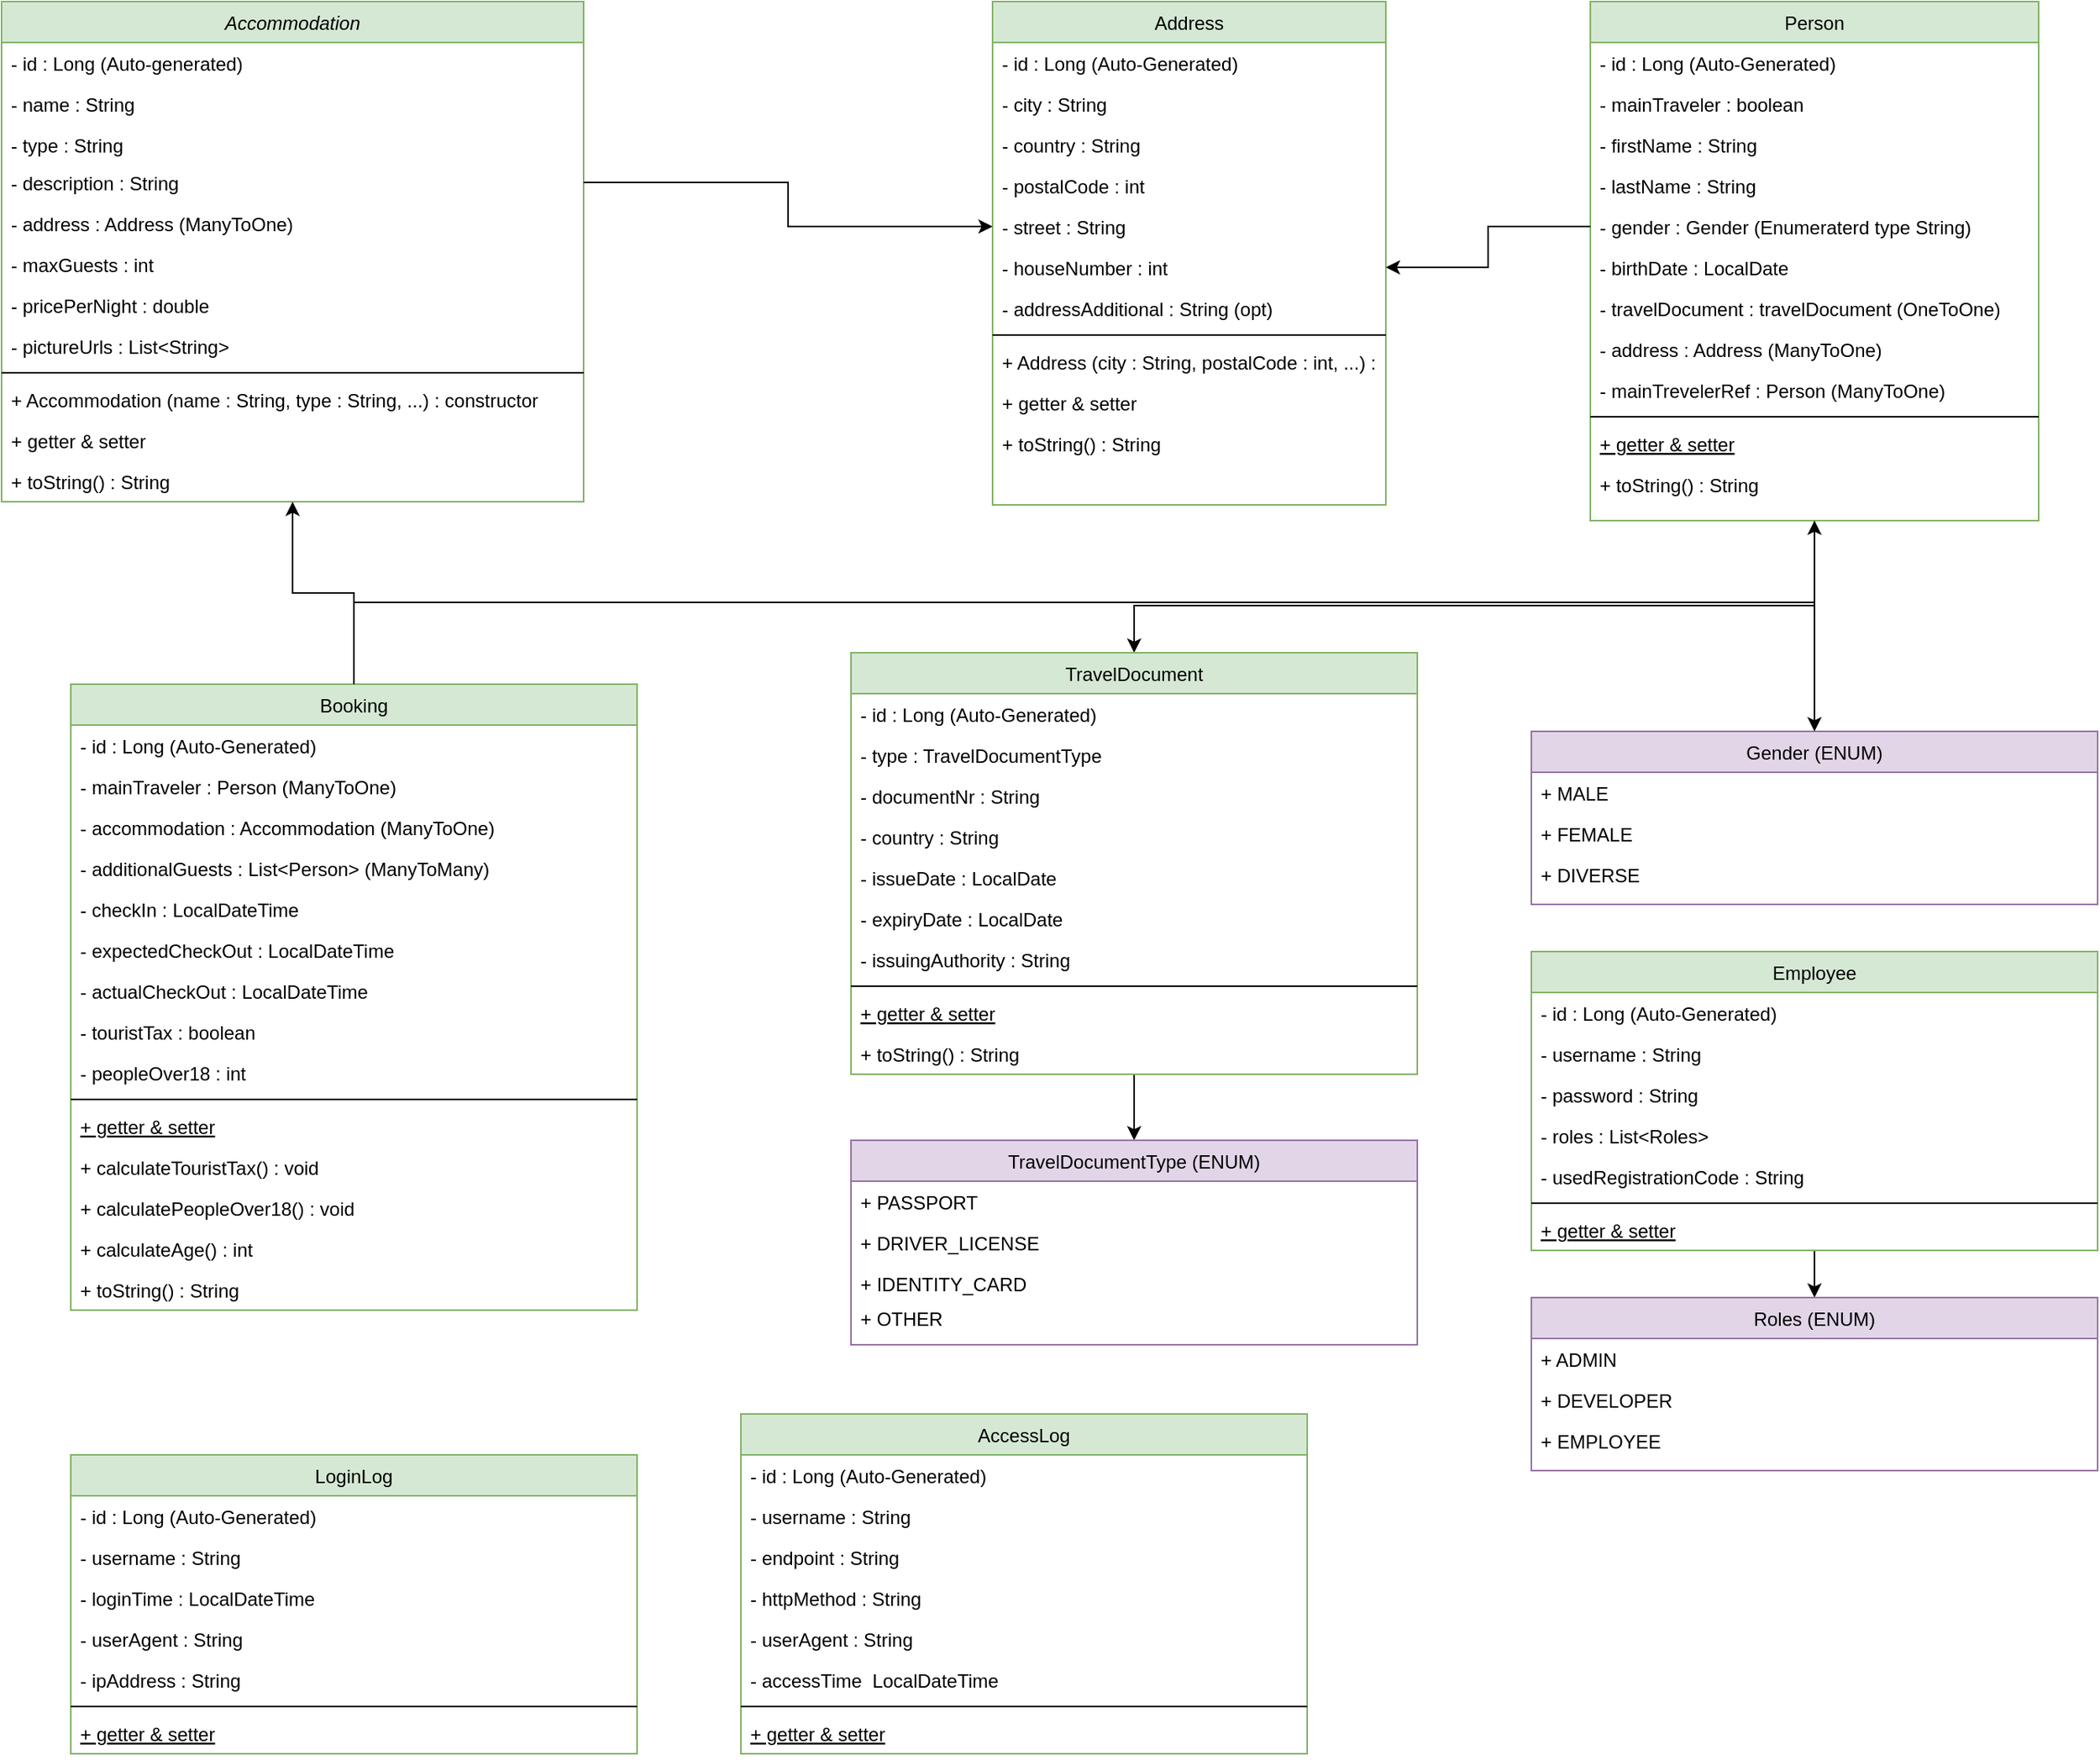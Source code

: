 <mxfile scale="1" border="0" version="24.7.5">
  <diagram id="C5RBs43oDa-KdzZeNtuy" name="Page-1">
    <mxGraphModel dx="2074" dy="1149" grid="1" gridSize="10" guides="1" tooltips="1" connect="1" arrows="1" fold="1" page="1" pageScale="1" pageWidth="827" pageHeight="1169" math="0" shadow="0">
      <root>
        <mxCell id="WIyWlLk6GJQsqaUBKTNV-0" />
        <mxCell id="WIyWlLk6GJQsqaUBKTNV-1" parent="WIyWlLk6GJQsqaUBKTNV-0" />
        <mxCell id="zkfFHV4jXpPFQw0GAbJ--0" value="Accommodation" style="swimlane;fontStyle=2;align=center;verticalAlign=top;childLayout=stackLayout;horizontal=1;startSize=26;horizontalStack=0;resizeParent=1;resizeLast=0;collapsible=1;marginBottom=0;rounded=0;shadow=0;strokeWidth=1;fillColor=#d5e8d4;strokeColor=#82b366;" parent="WIyWlLk6GJQsqaUBKTNV-1" vertex="1">
          <mxGeometry x="10" y="26" width="370" height="318" as="geometry">
            <mxRectangle x="230" y="140" width="160" height="26" as="alternateBounds" />
          </mxGeometry>
        </mxCell>
        <mxCell id="zkfFHV4jXpPFQw0GAbJ--1" value="- id : Long (Auto-generated)&#xa;&#xa;" style="text;align=left;verticalAlign=top;spacingLeft=4;spacingRight=4;overflow=hidden;rotatable=0;points=[[0,0.5],[1,0.5]];portConstraint=eastwest;" parent="zkfFHV4jXpPFQw0GAbJ--0" vertex="1">
          <mxGeometry y="26" width="370" height="26" as="geometry" />
        </mxCell>
        <mxCell id="zkfFHV4jXpPFQw0GAbJ--2" value="- name : String" style="text;align=left;verticalAlign=top;spacingLeft=4;spacingRight=4;overflow=hidden;rotatable=0;points=[[0,0.5],[1,0.5]];portConstraint=eastwest;rounded=0;shadow=0;html=0;" parent="zkfFHV4jXpPFQw0GAbJ--0" vertex="1">
          <mxGeometry y="52" width="370" height="26" as="geometry" />
        </mxCell>
        <mxCell id="zkfFHV4jXpPFQw0GAbJ--3" value="- type : String" style="text;align=left;verticalAlign=top;spacingLeft=4;spacingRight=4;overflow=hidden;rotatable=0;points=[[0,0.5],[1,0.5]];portConstraint=eastwest;rounded=0;shadow=0;html=0;" parent="zkfFHV4jXpPFQw0GAbJ--0" vertex="1">
          <mxGeometry y="78" width="370" height="24" as="geometry" />
        </mxCell>
        <mxCell id="lRpwmT4PMg6yvVuO-Ubb-0" value="- description : String" style="text;align=left;verticalAlign=top;spacingLeft=4;spacingRight=4;overflow=hidden;rotatable=0;points=[[0,0.5],[1,0.5]];portConstraint=eastwest;rounded=0;shadow=0;html=0;" parent="zkfFHV4jXpPFQw0GAbJ--0" vertex="1">
          <mxGeometry y="102" width="370" height="26" as="geometry" />
        </mxCell>
        <mxCell id="lRpwmT4PMg6yvVuO-Ubb-1" value="- address : Address (ManyToOne)" style="text;align=left;verticalAlign=top;spacingLeft=4;spacingRight=4;overflow=hidden;rotatable=0;points=[[0,0.5],[1,0.5]];portConstraint=eastwest;rounded=0;shadow=0;html=0;" parent="zkfFHV4jXpPFQw0GAbJ--0" vertex="1">
          <mxGeometry y="128" width="370" height="26" as="geometry" />
        </mxCell>
        <mxCell id="lRpwmT4PMg6yvVuO-Ubb-2" value="- maxGuests : int" style="text;align=left;verticalAlign=top;spacingLeft=4;spacingRight=4;overflow=hidden;rotatable=0;points=[[0,0.5],[1,0.5]];portConstraint=eastwest;rounded=0;shadow=0;html=0;" parent="zkfFHV4jXpPFQw0GAbJ--0" vertex="1">
          <mxGeometry y="154" width="370" height="26" as="geometry" />
        </mxCell>
        <mxCell id="lRpwmT4PMg6yvVuO-Ubb-3" value="- pricePerNight : double" style="text;align=left;verticalAlign=top;spacingLeft=4;spacingRight=4;overflow=hidden;rotatable=0;points=[[0,0.5],[1,0.5]];portConstraint=eastwest;rounded=0;shadow=0;html=0;" parent="zkfFHV4jXpPFQw0GAbJ--0" vertex="1">
          <mxGeometry y="180" width="370" height="26" as="geometry" />
        </mxCell>
        <mxCell id="xk-Z1SLpyaMdvxcxme8J-0" value="- pictureUrls : List&lt;String&gt;" style="text;align=left;verticalAlign=top;spacingLeft=4;spacingRight=4;overflow=hidden;rotatable=0;points=[[0,0.5],[1,0.5]];portConstraint=eastwest;rounded=0;shadow=0;html=0;" parent="zkfFHV4jXpPFQw0GAbJ--0" vertex="1">
          <mxGeometry y="206" width="370" height="26" as="geometry" />
        </mxCell>
        <mxCell id="zkfFHV4jXpPFQw0GAbJ--4" value="" style="line;html=1;strokeWidth=1;align=left;verticalAlign=middle;spacingTop=-1;spacingLeft=3;spacingRight=3;rotatable=0;labelPosition=right;points=[];portConstraint=eastwest;" parent="zkfFHV4jXpPFQw0GAbJ--0" vertex="1">
          <mxGeometry y="232" width="370" height="8" as="geometry" />
        </mxCell>
        <mxCell id="zkfFHV4jXpPFQw0GAbJ--5" value="+ Accommodation (name : String, type : String, ...) : constructor" style="text;align=left;verticalAlign=top;spacingLeft=4;spacingRight=4;overflow=hidden;rotatable=0;points=[[0,0.5],[1,0.5]];portConstraint=eastwest;" parent="zkfFHV4jXpPFQw0GAbJ--0" vertex="1">
          <mxGeometry y="240" width="370" height="26" as="geometry" />
        </mxCell>
        <mxCell id="lRpwmT4PMg6yvVuO-Ubb-4" value="+ getter &amp; setter" style="text;align=left;verticalAlign=top;spacingLeft=4;spacingRight=4;overflow=hidden;rotatable=0;points=[[0,0.5],[1,0.5]];portConstraint=eastwest;" parent="zkfFHV4jXpPFQw0GAbJ--0" vertex="1">
          <mxGeometry y="266" width="370" height="26" as="geometry" />
        </mxCell>
        <mxCell id="lRpwmT4PMg6yvVuO-Ubb-79" value="+ toString() : String" style="text;align=left;verticalAlign=top;spacingLeft=4;spacingRight=4;overflow=hidden;rotatable=0;points=[[0,0.5],[1,0.5]];portConstraint=eastwest;" parent="zkfFHV4jXpPFQw0GAbJ--0" vertex="1">
          <mxGeometry y="292" width="370" height="26" as="geometry" />
        </mxCell>
        <mxCell id="lRpwmT4PMg6yvVuO-Ubb-92" style="edgeStyle=orthogonalEdgeStyle;rounded=0;orthogonalLoop=1;jettySize=auto;html=1;exitX=0.5;exitY=0;exitDx=0;exitDy=0;entryX=0.5;entryY=1;entryDx=0;entryDy=0;" parent="WIyWlLk6GJQsqaUBKTNV-1" source="zkfFHV4jXpPFQw0GAbJ--6" target="zkfFHV4jXpPFQw0GAbJ--0" edge="1">
          <mxGeometry relative="1" as="geometry" />
        </mxCell>
        <mxCell id="zkfFHV4jXpPFQw0GAbJ--6" value="Booking" style="swimlane;fontStyle=0;align=center;verticalAlign=top;childLayout=stackLayout;horizontal=1;startSize=26;horizontalStack=0;resizeParent=1;resizeLast=0;collapsible=1;marginBottom=0;rounded=0;shadow=0;strokeWidth=1;fillColor=#d5e8d4;strokeColor=#82b366;" parent="WIyWlLk6GJQsqaUBKTNV-1" vertex="1">
          <mxGeometry x="54" y="460" width="360" height="398" as="geometry">
            <mxRectangle x="130" y="380" width="160" height="26" as="alternateBounds" />
          </mxGeometry>
        </mxCell>
        <mxCell id="zkfFHV4jXpPFQw0GAbJ--7" value="- id : Long (Auto-Generated)" style="text;align=left;verticalAlign=top;spacingLeft=4;spacingRight=4;overflow=hidden;rotatable=0;points=[[0,0.5],[1,0.5]];portConstraint=eastwest;" parent="zkfFHV4jXpPFQw0GAbJ--6" vertex="1">
          <mxGeometry y="26" width="360" height="26" as="geometry" />
        </mxCell>
        <mxCell id="lRpwmT4PMg6yvVuO-Ubb-8" value="- mainTraveler : Person (ManyToOne)" style="text;align=left;verticalAlign=top;spacingLeft=4;spacingRight=4;overflow=hidden;rotatable=0;points=[[0,0.5],[1,0.5]];portConstraint=eastwest;rounded=0;shadow=0;html=0;" parent="zkfFHV4jXpPFQw0GAbJ--6" vertex="1">
          <mxGeometry y="52" width="360" height="26" as="geometry" />
        </mxCell>
        <mxCell id="zkfFHV4jXpPFQw0GAbJ--8" value="- accommodation : Accommodation (ManyToOne)" style="text;align=left;verticalAlign=top;spacingLeft=4;spacingRight=4;overflow=hidden;rotatable=0;points=[[0,0.5],[1,0.5]];portConstraint=eastwest;rounded=0;shadow=0;html=0;" parent="zkfFHV4jXpPFQw0GAbJ--6" vertex="1">
          <mxGeometry y="78" width="360" height="26" as="geometry" />
        </mxCell>
        <mxCell id="lRpwmT4PMg6yvVuO-Ubb-16" value="- additionalGuests : List&lt;Person&gt; (ManyToMany)" style="text;align=left;verticalAlign=top;spacingLeft=4;spacingRight=4;overflow=hidden;rotatable=0;points=[[0,0.5],[1,0.5]];portConstraint=eastwest;rounded=0;shadow=0;html=0;" parent="zkfFHV4jXpPFQw0GAbJ--6" vertex="1">
          <mxGeometry y="104" width="360" height="26" as="geometry" />
        </mxCell>
        <mxCell id="lRpwmT4PMg6yvVuO-Ubb-26" value="- checkIn : LocalDateTime" style="text;align=left;verticalAlign=top;spacingLeft=4;spacingRight=4;overflow=hidden;rotatable=0;points=[[0,0.5],[1,0.5]];portConstraint=eastwest;rounded=0;shadow=0;html=0;" parent="zkfFHV4jXpPFQw0GAbJ--6" vertex="1">
          <mxGeometry y="130" width="360" height="26" as="geometry" />
        </mxCell>
        <mxCell id="lRpwmT4PMg6yvVuO-Ubb-27" value="- expectedCheckOut : LocalDateTime" style="text;align=left;verticalAlign=top;spacingLeft=4;spacingRight=4;overflow=hidden;rotatable=0;points=[[0,0.5],[1,0.5]];portConstraint=eastwest;rounded=0;shadow=0;html=0;" parent="zkfFHV4jXpPFQw0GAbJ--6" vertex="1">
          <mxGeometry y="156" width="360" height="26" as="geometry" />
        </mxCell>
        <mxCell id="lRpwmT4PMg6yvVuO-Ubb-28" value="- actualCheckOut : LocalDateTime" style="text;align=left;verticalAlign=top;spacingLeft=4;spacingRight=4;overflow=hidden;rotatable=0;points=[[0,0.5],[1,0.5]];portConstraint=eastwest;rounded=0;shadow=0;html=0;" parent="zkfFHV4jXpPFQw0GAbJ--6" vertex="1">
          <mxGeometry y="182" width="360" height="26" as="geometry" />
        </mxCell>
        <mxCell id="lRpwmT4PMg6yvVuO-Ubb-25" value="- touristTax : boolean" style="text;align=left;verticalAlign=top;spacingLeft=4;spacingRight=4;overflow=hidden;rotatable=0;points=[[0,0.5],[1,0.5]];portConstraint=eastwest;rounded=0;shadow=0;html=0;" parent="zkfFHV4jXpPFQw0GAbJ--6" vertex="1">
          <mxGeometry y="208" width="360" height="26" as="geometry" />
        </mxCell>
        <mxCell id="lRpwmT4PMg6yvVuO-Ubb-29" value="- peopleOver18 : int" style="text;align=left;verticalAlign=top;spacingLeft=4;spacingRight=4;overflow=hidden;rotatable=0;points=[[0,0.5],[1,0.5]];portConstraint=eastwest;rounded=0;shadow=0;html=0;" parent="zkfFHV4jXpPFQw0GAbJ--6" vertex="1">
          <mxGeometry y="234" width="360" height="26" as="geometry" />
        </mxCell>
        <mxCell id="zkfFHV4jXpPFQw0GAbJ--9" value="" style="line;html=1;strokeWidth=1;align=left;verticalAlign=middle;spacingTop=-1;spacingLeft=3;spacingRight=3;rotatable=0;labelPosition=right;points=[];portConstraint=eastwest;" parent="zkfFHV4jXpPFQw0GAbJ--6" vertex="1">
          <mxGeometry y="260" width="360" height="8" as="geometry" />
        </mxCell>
        <mxCell id="zkfFHV4jXpPFQw0GAbJ--10" value="+ getter &amp; setter" style="text;align=left;verticalAlign=top;spacingLeft=4;spacingRight=4;overflow=hidden;rotatable=0;points=[[0,0.5],[1,0.5]];portConstraint=eastwest;fontStyle=4" parent="zkfFHV4jXpPFQw0GAbJ--6" vertex="1">
          <mxGeometry y="268" width="360" height="26" as="geometry" />
        </mxCell>
        <mxCell id="zkfFHV4jXpPFQw0GAbJ--11" value="+ calculateTouristTax() : void" style="text;align=left;verticalAlign=top;spacingLeft=4;spacingRight=4;overflow=hidden;rotatable=0;points=[[0,0.5],[1,0.5]];portConstraint=eastwest;" parent="zkfFHV4jXpPFQw0GAbJ--6" vertex="1">
          <mxGeometry y="294" width="360" height="26" as="geometry" />
        </mxCell>
        <mxCell id="lRpwmT4PMg6yvVuO-Ubb-30" value="+ calculatePeopleOver18() : void" style="text;align=left;verticalAlign=top;spacingLeft=4;spacingRight=4;overflow=hidden;rotatable=0;points=[[0,0.5],[1,0.5]];portConstraint=eastwest;" parent="zkfFHV4jXpPFQw0GAbJ--6" vertex="1">
          <mxGeometry y="320" width="360" height="26" as="geometry" />
        </mxCell>
        <mxCell id="lRpwmT4PMg6yvVuO-Ubb-31" value="+ calculateAge() : int&#xa;" style="text;align=left;verticalAlign=top;spacingLeft=4;spacingRight=4;overflow=hidden;rotatable=0;points=[[0,0.5],[1,0.5]];portConstraint=eastwest;" parent="zkfFHV4jXpPFQw0GAbJ--6" vertex="1">
          <mxGeometry y="346" width="360" height="26" as="geometry" />
        </mxCell>
        <mxCell id="lRpwmT4PMg6yvVuO-Ubb-80" value="+ toString() : String" style="text;align=left;verticalAlign=top;spacingLeft=4;spacingRight=4;overflow=hidden;rotatable=0;points=[[0,0.5],[1,0.5]];portConstraint=eastwest;" parent="zkfFHV4jXpPFQw0GAbJ--6" vertex="1">
          <mxGeometry y="372" width="360" height="26" as="geometry" />
        </mxCell>
        <mxCell id="zkfFHV4jXpPFQw0GAbJ--17" value="Address" style="swimlane;fontStyle=0;align=center;verticalAlign=top;childLayout=stackLayout;horizontal=1;startSize=26;horizontalStack=0;resizeParent=1;resizeLast=0;collapsible=1;marginBottom=0;rounded=0;shadow=0;strokeWidth=1;fillColor=#d5e8d4;strokeColor=#82b366;" parent="WIyWlLk6GJQsqaUBKTNV-1" vertex="1">
          <mxGeometry x="640" y="26" width="250" height="320" as="geometry">
            <mxRectangle x="550" y="140" width="160" height="26" as="alternateBounds" />
          </mxGeometry>
        </mxCell>
        <mxCell id="zkfFHV4jXpPFQw0GAbJ--18" value="- id : Long (Auto-Generated)" style="text;align=left;verticalAlign=top;spacingLeft=4;spacingRight=4;overflow=hidden;rotatable=0;points=[[0,0.5],[1,0.5]];portConstraint=eastwest;" parent="zkfFHV4jXpPFQw0GAbJ--17" vertex="1">
          <mxGeometry y="26" width="250" height="26" as="geometry" />
        </mxCell>
        <mxCell id="zkfFHV4jXpPFQw0GAbJ--19" value="- city : String" style="text;align=left;verticalAlign=top;spacingLeft=4;spacingRight=4;overflow=hidden;rotatable=0;points=[[0,0.5],[1,0.5]];portConstraint=eastwest;rounded=0;shadow=0;html=0;" parent="zkfFHV4jXpPFQw0GAbJ--17" vertex="1">
          <mxGeometry y="52" width="250" height="26" as="geometry" />
        </mxCell>
        <mxCell id="1_Q6b2u7YR4gLn_ns1yN-0" value="- country : String" style="text;align=left;verticalAlign=top;spacingLeft=4;spacingRight=4;overflow=hidden;rotatable=0;points=[[0,0.5],[1,0.5]];portConstraint=eastwest;rounded=0;shadow=0;html=0;" parent="zkfFHV4jXpPFQw0GAbJ--17" vertex="1">
          <mxGeometry y="78" width="250" height="26" as="geometry" />
        </mxCell>
        <mxCell id="zkfFHV4jXpPFQw0GAbJ--20" value="- postalCode : int" style="text;align=left;verticalAlign=top;spacingLeft=4;spacingRight=4;overflow=hidden;rotatable=0;points=[[0,0.5],[1,0.5]];portConstraint=eastwest;rounded=0;shadow=0;html=0;" parent="zkfFHV4jXpPFQw0GAbJ--17" vertex="1">
          <mxGeometry y="104" width="250" height="26" as="geometry" />
        </mxCell>
        <mxCell id="zkfFHV4jXpPFQw0GAbJ--21" value="- street : String" style="text;align=left;verticalAlign=top;spacingLeft=4;spacingRight=4;overflow=hidden;rotatable=0;points=[[0,0.5],[1,0.5]];portConstraint=eastwest;rounded=0;shadow=0;html=0;" parent="zkfFHV4jXpPFQw0GAbJ--17" vertex="1">
          <mxGeometry y="130" width="250" height="26" as="geometry" />
        </mxCell>
        <mxCell id="zkfFHV4jXpPFQw0GAbJ--22" value="- houseNumber : int" style="text;align=left;verticalAlign=top;spacingLeft=4;spacingRight=4;overflow=hidden;rotatable=0;points=[[0,0.5],[1,0.5]];portConstraint=eastwest;rounded=0;shadow=0;html=0;" parent="zkfFHV4jXpPFQw0GAbJ--17" vertex="1">
          <mxGeometry y="156" width="250" height="26" as="geometry" />
        </mxCell>
        <mxCell id="lRpwmT4PMg6yvVuO-Ubb-6" value="- addressAdditional : String (opt)" style="text;align=left;verticalAlign=top;spacingLeft=4;spacingRight=4;overflow=hidden;rotatable=0;points=[[0,0.5],[1,0.5]];portConstraint=eastwest;rounded=0;shadow=0;html=0;" parent="zkfFHV4jXpPFQw0GAbJ--17" vertex="1">
          <mxGeometry y="182" width="250" height="26" as="geometry" />
        </mxCell>
        <mxCell id="zkfFHV4jXpPFQw0GAbJ--23" value="" style="line;html=1;strokeWidth=1;align=left;verticalAlign=middle;spacingTop=-1;spacingLeft=3;spacingRight=3;rotatable=0;labelPosition=right;points=[];portConstraint=eastwest;" parent="zkfFHV4jXpPFQw0GAbJ--17" vertex="1">
          <mxGeometry y="208" width="250" height="8" as="geometry" />
        </mxCell>
        <mxCell id="zkfFHV4jXpPFQw0GAbJ--24" value="+ Address (city : String, postalCode : int, ...) : constructor" style="text;align=left;verticalAlign=top;spacingLeft=4;spacingRight=4;overflow=hidden;rotatable=0;points=[[0,0.5],[1,0.5]];portConstraint=eastwest;" parent="zkfFHV4jXpPFQw0GAbJ--17" vertex="1">
          <mxGeometry y="216" width="250" height="26" as="geometry" />
        </mxCell>
        <mxCell id="zkfFHV4jXpPFQw0GAbJ--25" value="+ getter &amp; setter" style="text;align=left;verticalAlign=top;spacingLeft=4;spacingRight=4;overflow=hidden;rotatable=0;points=[[0,0.5],[1,0.5]];portConstraint=eastwest;" parent="zkfFHV4jXpPFQw0GAbJ--17" vertex="1">
          <mxGeometry y="242" width="250" height="26" as="geometry" />
        </mxCell>
        <mxCell id="lRpwmT4PMg6yvVuO-Ubb-7" value="+ toString() : String" style="text;align=left;verticalAlign=top;spacingLeft=4;spacingRight=4;overflow=hidden;rotatable=0;points=[[0,0.5],[1,0.5]];portConstraint=eastwest;" parent="zkfFHV4jXpPFQw0GAbJ--17" vertex="1">
          <mxGeometry y="268" width="250" height="26" as="geometry" />
        </mxCell>
        <mxCell id="lRpwmT4PMg6yvVuO-Ubb-32" value="Gender (ENUM)" style="swimlane;fontStyle=0;align=center;verticalAlign=top;childLayout=stackLayout;horizontal=1;startSize=26;horizontalStack=0;resizeParent=1;resizeLast=0;collapsible=1;marginBottom=0;rounded=0;shadow=0;strokeWidth=1;fillColor=#e1d5e7;strokeColor=#9673a6;" parent="WIyWlLk6GJQsqaUBKTNV-1" vertex="1">
          <mxGeometry x="982.5" y="490" width="360" height="110" as="geometry">
            <mxRectangle x="130" y="380" width="160" height="26" as="alternateBounds" />
          </mxGeometry>
        </mxCell>
        <mxCell id="lRpwmT4PMg6yvVuO-Ubb-33" value="+ MALE" style="text;align=left;verticalAlign=top;spacingLeft=4;spacingRight=4;overflow=hidden;rotatable=0;points=[[0,0.5],[1,0.5]];portConstraint=eastwest;" parent="lRpwmT4PMg6yvVuO-Ubb-32" vertex="1">
          <mxGeometry y="26" width="360" height="26" as="geometry" />
        </mxCell>
        <mxCell id="lRpwmT4PMg6yvVuO-Ubb-34" value="+ FEMALE" style="text;align=left;verticalAlign=top;spacingLeft=4;spacingRight=4;overflow=hidden;rotatable=0;points=[[0,0.5],[1,0.5]];portConstraint=eastwest;rounded=0;shadow=0;html=0;" parent="lRpwmT4PMg6yvVuO-Ubb-32" vertex="1">
          <mxGeometry y="52" width="360" height="26" as="geometry" />
        </mxCell>
        <mxCell id="lRpwmT4PMg6yvVuO-Ubb-35" value="+ DIVERSE" style="text;align=left;verticalAlign=top;spacingLeft=4;spacingRight=4;overflow=hidden;rotatable=0;points=[[0,0.5],[1,0.5]];portConstraint=eastwest;rounded=0;shadow=0;html=0;" parent="lRpwmT4PMg6yvVuO-Ubb-32" vertex="1">
          <mxGeometry y="78" width="360" height="26" as="geometry" />
        </mxCell>
        <mxCell id="lRpwmT4PMg6yvVuO-Ubb-85" style="edgeStyle=orthogonalEdgeStyle;rounded=0;orthogonalLoop=1;jettySize=auto;html=1;exitX=0.5;exitY=1;exitDx=0;exitDy=0;entryX=0.5;entryY=0;entryDx=0;entryDy=0;" parent="WIyWlLk6GJQsqaUBKTNV-1" source="lRpwmT4PMg6yvVuO-Ubb-47" target="lRpwmT4PMg6yvVuO-Ubb-32" edge="1">
          <mxGeometry relative="1" as="geometry" />
        </mxCell>
        <mxCell id="lRpwmT4PMg6yvVuO-Ubb-86" style="edgeStyle=orthogonalEdgeStyle;rounded=0;orthogonalLoop=1;jettySize=auto;html=1;exitX=0.5;exitY=1;exitDx=0;exitDy=0;entryX=0.5;entryY=0;entryDx=0;entryDy=0;" parent="WIyWlLk6GJQsqaUBKTNV-1" source="lRpwmT4PMg6yvVuO-Ubb-47" target="lRpwmT4PMg6yvVuO-Ubb-64" edge="1">
          <mxGeometry relative="1" as="geometry">
            <Array as="points">
              <mxPoint x="1163" y="410" />
              <mxPoint x="730" y="410" />
            </Array>
          </mxGeometry>
        </mxCell>
        <mxCell id="lRpwmT4PMg6yvVuO-Ubb-47" value="Person" style="swimlane;fontStyle=0;align=center;verticalAlign=top;childLayout=stackLayout;horizontal=1;startSize=26;horizontalStack=0;resizeParent=1;resizeLast=0;collapsible=1;marginBottom=0;rounded=0;shadow=0;strokeWidth=1;fillColor=#d5e8d4;strokeColor=#82b366;" parent="WIyWlLk6GJQsqaUBKTNV-1" vertex="1">
          <mxGeometry x="1020" y="26" width="285" height="330" as="geometry">
            <mxRectangle x="130" y="380" width="160" height="26" as="alternateBounds" />
          </mxGeometry>
        </mxCell>
        <mxCell id="lRpwmT4PMg6yvVuO-Ubb-48" value="- id : Long (Auto-Generated)" style="text;align=left;verticalAlign=top;spacingLeft=4;spacingRight=4;overflow=hidden;rotatable=0;points=[[0,0.5],[1,0.5]];portConstraint=eastwest;" parent="lRpwmT4PMg6yvVuO-Ubb-47" vertex="1">
          <mxGeometry y="26" width="285" height="26" as="geometry" />
        </mxCell>
        <mxCell id="lRpwmT4PMg6yvVuO-Ubb-49" value="- mainTraveler : boolean" style="text;align=left;verticalAlign=top;spacingLeft=4;spacingRight=4;overflow=hidden;rotatable=0;points=[[0,0.5],[1,0.5]];portConstraint=eastwest;rounded=0;shadow=0;html=0;" parent="lRpwmT4PMg6yvVuO-Ubb-47" vertex="1">
          <mxGeometry y="52" width="285" height="26" as="geometry" />
        </mxCell>
        <mxCell id="lRpwmT4PMg6yvVuO-Ubb-50" value="- firstName : String" style="text;align=left;verticalAlign=top;spacingLeft=4;spacingRight=4;overflow=hidden;rotatable=0;points=[[0,0.5],[1,0.5]];portConstraint=eastwest;rounded=0;shadow=0;html=0;" parent="lRpwmT4PMg6yvVuO-Ubb-47" vertex="1">
          <mxGeometry y="78" width="285" height="26" as="geometry" />
        </mxCell>
        <mxCell id="lRpwmT4PMg6yvVuO-Ubb-51" value="- lastName : String" style="text;align=left;verticalAlign=top;spacingLeft=4;spacingRight=4;overflow=hidden;rotatable=0;points=[[0,0.5],[1,0.5]];portConstraint=eastwest;rounded=0;shadow=0;html=0;" parent="lRpwmT4PMg6yvVuO-Ubb-47" vertex="1">
          <mxGeometry y="104" width="285" height="26" as="geometry" />
        </mxCell>
        <mxCell id="lRpwmT4PMg6yvVuO-Ubb-52" value="- gender : Gender (Enumeraterd type String)" style="text;align=left;verticalAlign=top;spacingLeft=4;spacingRight=4;overflow=hidden;rotatable=0;points=[[0,0.5],[1,0.5]];portConstraint=eastwest;rounded=0;shadow=0;html=0;" parent="lRpwmT4PMg6yvVuO-Ubb-47" vertex="1">
          <mxGeometry y="130" width="285" height="26" as="geometry" />
        </mxCell>
        <mxCell id="lRpwmT4PMg6yvVuO-Ubb-53" value="- birthDate : LocalDate" style="text;align=left;verticalAlign=top;spacingLeft=4;spacingRight=4;overflow=hidden;rotatable=0;points=[[0,0.5],[1,0.5]];portConstraint=eastwest;rounded=0;shadow=0;html=0;" parent="lRpwmT4PMg6yvVuO-Ubb-47" vertex="1">
          <mxGeometry y="156" width="285" height="26" as="geometry" />
        </mxCell>
        <mxCell id="lRpwmT4PMg6yvVuO-Ubb-54" value="- travelDocument : travelDocument (OneToOne)" style="text;align=left;verticalAlign=top;spacingLeft=4;spacingRight=4;overflow=hidden;rotatable=0;points=[[0,0.5],[1,0.5]];portConstraint=eastwest;rounded=0;shadow=0;html=0;" parent="lRpwmT4PMg6yvVuO-Ubb-47" vertex="1">
          <mxGeometry y="182" width="285" height="26" as="geometry" />
        </mxCell>
        <mxCell id="lRpwmT4PMg6yvVuO-Ubb-55" value="- address : Address (ManyToOne)" style="text;align=left;verticalAlign=top;spacingLeft=4;spacingRight=4;overflow=hidden;rotatable=0;points=[[0,0.5],[1,0.5]];portConstraint=eastwest;rounded=0;shadow=0;html=0;" parent="lRpwmT4PMg6yvVuO-Ubb-47" vertex="1">
          <mxGeometry y="208" width="285" height="26" as="geometry" />
        </mxCell>
        <mxCell id="lRpwmT4PMg6yvVuO-Ubb-56" value="- mainTrevelerRef : Person (ManyToOne)" style="text;align=left;verticalAlign=top;spacingLeft=4;spacingRight=4;overflow=hidden;rotatable=0;points=[[0,0.5],[1,0.5]];portConstraint=eastwest;rounded=0;shadow=0;html=0;" parent="lRpwmT4PMg6yvVuO-Ubb-47" vertex="1">
          <mxGeometry y="234" width="285" height="26" as="geometry" />
        </mxCell>
        <mxCell id="lRpwmT4PMg6yvVuO-Ubb-57" value="" style="line;html=1;strokeWidth=1;align=left;verticalAlign=middle;spacingTop=-1;spacingLeft=3;spacingRight=3;rotatable=0;labelPosition=right;points=[];portConstraint=eastwest;" parent="lRpwmT4PMg6yvVuO-Ubb-47" vertex="1">
          <mxGeometry y="260" width="285" height="8" as="geometry" />
        </mxCell>
        <mxCell id="lRpwmT4PMg6yvVuO-Ubb-58" value="+ getter &amp; setter" style="text;align=left;verticalAlign=top;spacingLeft=4;spacingRight=4;overflow=hidden;rotatable=0;points=[[0,0.5],[1,0.5]];portConstraint=eastwest;fontStyle=4" parent="lRpwmT4PMg6yvVuO-Ubb-47" vertex="1">
          <mxGeometry y="268" width="285" height="26" as="geometry" />
        </mxCell>
        <mxCell id="lRpwmT4PMg6yvVuO-Ubb-62" value="+ toString() : String" style="text;align=left;verticalAlign=top;spacingLeft=4;spacingRight=4;overflow=hidden;rotatable=0;points=[[0,0.5],[1,0.5]];portConstraint=eastwest;" parent="lRpwmT4PMg6yvVuO-Ubb-47" vertex="1">
          <mxGeometry y="294" width="285" height="26" as="geometry" />
        </mxCell>
        <mxCell id="m50Kii-da7iGsxnIqlY9-5" style="edgeStyle=orthogonalEdgeStyle;rounded=0;orthogonalLoop=1;jettySize=auto;html=1;exitX=0.5;exitY=1;exitDx=0;exitDy=0;entryX=0.5;entryY=0;entryDx=0;entryDy=0;" parent="WIyWlLk6GJQsqaUBKTNV-1" source="lRpwmT4PMg6yvVuO-Ubb-64" target="m50Kii-da7iGsxnIqlY9-0" edge="1">
          <mxGeometry relative="1" as="geometry" />
        </mxCell>
        <mxCell id="lRpwmT4PMg6yvVuO-Ubb-64" value="TravelDocument" style="swimlane;fontStyle=0;align=center;verticalAlign=top;childLayout=stackLayout;horizontal=1;startSize=26;horizontalStack=0;resizeParent=1;resizeLast=0;collapsible=1;marginBottom=0;rounded=0;shadow=0;strokeWidth=1;fillColor=#d5e8d4;strokeColor=#82b366;" parent="WIyWlLk6GJQsqaUBKTNV-1" vertex="1">
          <mxGeometry x="550" y="440" width="360" height="268" as="geometry">
            <mxRectangle x="130" y="380" width="160" height="26" as="alternateBounds" />
          </mxGeometry>
        </mxCell>
        <mxCell id="lRpwmT4PMg6yvVuO-Ubb-65" value="- id : Long (Auto-Generated)" style="text;align=left;verticalAlign=top;spacingLeft=4;spacingRight=4;overflow=hidden;rotatable=0;points=[[0,0.5],[1,0.5]];portConstraint=eastwest;" parent="lRpwmT4PMg6yvVuO-Ubb-64" vertex="1">
          <mxGeometry y="26" width="360" height="26" as="geometry" />
        </mxCell>
        <mxCell id="lRpwmT4PMg6yvVuO-Ubb-66" value="- type : TravelDocumentType" style="text;align=left;verticalAlign=top;spacingLeft=4;spacingRight=4;overflow=hidden;rotatable=0;points=[[0,0.5],[1,0.5]];portConstraint=eastwest;rounded=0;shadow=0;html=0;" parent="lRpwmT4PMg6yvVuO-Ubb-64" vertex="1">
          <mxGeometry y="52" width="360" height="26" as="geometry" />
        </mxCell>
        <mxCell id="m50Kii-da7iGsxnIqlY9-6" value="- documentNr : String" style="text;align=left;verticalAlign=top;spacingLeft=4;spacingRight=4;overflow=hidden;rotatable=0;points=[[0,0.5],[1,0.5]];portConstraint=eastwest;rounded=0;shadow=0;html=0;" parent="lRpwmT4PMg6yvVuO-Ubb-64" vertex="1">
          <mxGeometry y="78" width="360" height="26" as="geometry" />
        </mxCell>
        <mxCell id="lRpwmT4PMg6yvVuO-Ubb-67" value="- country : String" style="text;align=left;verticalAlign=top;spacingLeft=4;spacingRight=4;overflow=hidden;rotatable=0;points=[[0,0.5],[1,0.5]];portConstraint=eastwest;rounded=0;shadow=0;html=0;" parent="lRpwmT4PMg6yvVuO-Ubb-64" vertex="1">
          <mxGeometry y="104" width="360" height="26" as="geometry" />
        </mxCell>
        <mxCell id="lRpwmT4PMg6yvVuO-Ubb-68" value="- issueDate : LocalDate&#xa;" style="text;align=left;verticalAlign=top;spacingLeft=4;spacingRight=4;overflow=hidden;rotatable=0;points=[[0,0.5],[1,0.5]];portConstraint=eastwest;rounded=0;shadow=0;html=0;" parent="lRpwmT4PMg6yvVuO-Ubb-64" vertex="1">
          <mxGeometry y="130" width="360" height="26" as="geometry" />
        </mxCell>
        <mxCell id="m50Kii-da7iGsxnIqlY9-7" value="- expiryDate : LocalDate" style="text;align=left;verticalAlign=top;spacingLeft=4;spacingRight=4;overflow=hidden;rotatable=0;points=[[0,0.5],[1,0.5]];portConstraint=eastwest;rounded=0;shadow=0;html=0;" parent="lRpwmT4PMg6yvVuO-Ubb-64" vertex="1">
          <mxGeometry y="156" width="360" height="26" as="geometry" />
        </mxCell>
        <mxCell id="lRpwmT4PMg6yvVuO-Ubb-69" value="- issuingAuthority : String" style="text;align=left;verticalAlign=top;spacingLeft=4;spacingRight=4;overflow=hidden;rotatable=0;points=[[0,0.5],[1,0.5]];portConstraint=eastwest;rounded=0;shadow=0;html=0;" parent="lRpwmT4PMg6yvVuO-Ubb-64" vertex="1">
          <mxGeometry y="182" width="360" height="26" as="geometry" />
        </mxCell>
        <mxCell id="lRpwmT4PMg6yvVuO-Ubb-74" value="" style="line;html=1;strokeWidth=1;align=left;verticalAlign=middle;spacingTop=-1;spacingLeft=3;spacingRight=3;rotatable=0;labelPosition=right;points=[];portConstraint=eastwest;" parent="lRpwmT4PMg6yvVuO-Ubb-64" vertex="1">
          <mxGeometry y="208" width="360" height="8" as="geometry" />
        </mxCell>
        <mxCell id="lRpwmT4PMg6yvVuO-Ubb-75" value="+ getter &amp; setter" style="text;align=left;verticalAlign=top;spacingLeft=4;spacingRight=4;overflow=hidden;rotatable=0;points=[[0,0.5],[1,0.5]];portConstraint=eastwest;fontStyle=4" parent="lRpwmT4PMg6yvVuO-Ubb-64" vertex="1">
          <mxGeometry y="216" width="360" height="26" as="geometry" />
        </mxCell>
        <mxCell id="lRpwmT4PMg6yvVuO-Ubb-81" value="+ toString() : String" style="text;align=left;verticalAlign=top;spacingLeft=4;spacingRight=4;overflow=hidden;rotatable=0;points=[[0,0.5],[1,0.5]];portConstraint=eastwest;" parent="lRpwmT4PMg6yvVuO-Ubb-64" vertex="1">
          <mxGeometry y="242" width="360" height="26" as="geometry" />
        </mxCell>
        <mxCell id="lRpwmT4PMg6yvVuO-Ubb-87" style="edgeStyle=orthogonalEdgeStyle;rounded=0;orthogonalLoop=1;jettySize=auto;html=1;exitX=0;exitY=0.5;exitDx=0;exitDy=0;entryX=1;entryY=0.5;entryDx=0;entryDy=0;" parent="WIyWlLk6GJQsqaUBKTNV-1" source="lRpwmT4PMg6yvVuO-Ubb-52" target="zkfFHV4jXpPFQw0GAbJ--22" edge="1">
          <mxGeometry relative="1" as="geometry" />
        </mxCell>
        <mxCell id="lRpwmT4PMg6yvVuO-Ubb-89" style="edgeStyle=orthogonalEdgeStyle;rounded=0;orthogonalLoop=1;jettySize=auto;html=1;exitX=1;exitY=0.5;exitDx=0;exitDy=0;entryX=0;entryY=0.5;entryDx=0;entryDy=0;" parent="WIyWlLk6GJQsqaUBKTNV-1" source="lRpwmT4PMg6yvVuO-Ubb-0" target="zkfFHV4jXpPFQw0GAbJ--21" edge="1">
          <mxGeometry relative="1" as="geometry">
            <mxPoint x="630" y="141" as="targetPoint" />
          </mxGeometry>
        </mxCell>
        <mxCell id="lRpwmT4PMg6yvVuO-Ubb-90" style="edgeStyle=orthogonalEdgeStyle;rounded=0;orthogonalLoop=1;jettySize=auto;html=1;exitX=0.5;exitY=0;exitDx=0;exitDy=0;entryX=0.5;entryY=1;entryDx=0;entryDy=0;" parent="WIyWlLk6GJQsqaUBKTNV-1" source="zkfFHV4jXpPFQw0GAbJ--6" target="lRpwmT4PMg6yvVuO-Ubb-47" edge="1">
          <mxGeometry relative="1" as="geometry" />
        </mxCell>
        <mxCell id="m50Kii-da7iGsxnIqlY9-0" value="TravelDocumentType (ENUM)" style="swimlane;fontStyle=0;align=center;verticalAlign=top;childLayout=stackLayout;horizontal=1;startSize=26;horizontalStack=0;resizeParent=1;resizeLast=0;collapsible=1;marginBottom=0;rounded=0;shadow=0;strokeWidth=1;fillColor=#e1d5e7;strokeColor=#9673a6;" parent="WIyWlLk6GJQsqaUBKTNV-1" vertex="1">
          <mxGeometry x="550" y="750" width="360" height="130" as="geometry">
            <mxRectangle x="130" y="380" width="160" height="26" as="alternateBounds" />
          </mxGeometry>
        </mxCell>
        <mxCell id="m50Kii-da7iGsxnIqlY9-1" value="+ PASSPORT" style="text;align=left;verticalAlign=top;spacingLeft=4;spacingRight=4;overflow=hidden;rotatable=0;points=[[0,0.5],[1,0.5]];portConstraint=eastwest;" parent="m50Kii-da7iGsxnIqlY9-0" vertex="1">
          <mxGeometry y="26" width="360" height="26" as="geometry" />
        </mxCell>
        <mxCell id="m50Kii-da7iGsxnIqlY9-2" value="+ DRIVER_LICENSE" style="text;align=left;verticalAlign=top;spacingLeft=4;spacingRight=4;overflow=hidden;rotatable=0;points=[[0,0.5],[1,0.5]];portConstraint=eastwest;rounded=0;shadow=0;html=0;" parent="m50Kii-da7iGsxnIqlY9-0" vertex="1">
          <mxGeometry y="52" width="360" height="26" as="geometry" />
        </mxCell>
        <mxCell id="m50Kii-da7iGsxnIqlY9-4" value="+ IDENTITY_CARD" style="text;align=left;verticalAlign=top;spacingLeft=4;spacingRight=4;overflow=hidden;rotatable=0;points=[[0,0.5],[1,0.5]];portConstraint=eastwest;rounded=0;shadow=0;html=0;" parent="m50Kii-da7iGsxnIqlY9-0" vertex="1">
          <mxGeometry y="78" width="360" height="22" as="geometry" />
        </mxCell>
        <mxCell id="m50Kii-da7iGsxnIqlY9-3" value="+ OTHER" style="text;align=left;verticalAlign=top;spacingLeft=4;spacingRight=4;overflow=hidden;rotatable=0;points=[[0,0.5],[1,0.5]];portConstraint=eastwest;rounded=0;shadow=0;html=0;" parent="m50Kii-da7iGsxnIqlY9-0" vertex="1">
          <mxGeometry y="100" width="360" height="26" as="geometry" />
        </mxCell>
        <mxCell id="1_Q6b2u7YR4gLn_ns1yN-18" style="edgeStyle=orthogonalEdgeStyle;rounded=0;orthogonalLoop=1;jettySize=auto;html=1;exitX=0.5;exitY=1;exitDx=0;exitDy=0;entryX=0.5;entryY=0;entryDx=0;entryDy=0;" parent="WIyWlLk6GJQsqaUBKTNV-1" source="1_Q6b2u7YR4gLn_ns1yN-1" target="1_Q6b2u7YR4gLn_ns1yN-13" edge="1">
          <mxGeometry relative="1" as="geometry" />
        </mxCell>
        <mxCell id="1_Q6b2u7YR4gLn_ns1yN-1" value="Employee" style="swimlane;fontStyle=0;align=center;verticalAlign=top;childLayout=stackLayout;horizontal=1;startSize=26;horizontalStack=0;resizeParent=1;resizeLast=0;collapsible=1;marginBottom=0;rounded=0;shadow=0;strokeWidth=1;fillColor=#d5e8d4;strokeColor=#82b366;" parent="WIyWlLk6GJQsqaUBKTNV-1" vertex="1">
          <mxGeometry x="982.5" y="630" width="360" height="190" as="geometry">
            <mxRectangle x="130" y="380" width="160" height="26" as="alternateBounds" />
          </mxGeometry>
        </mxCell>
        <mxCell id="1_Q6b2u7YR4gLn_ns1yN-2" value="- id : Long (Auto-Generated)" style="text;align=left;verticalAlign=top;spacingLeft=4;spacingRight=4;overflow=hidden;rotatable=0;points=[[0,0.5],[1,0.5]];portConstraint=eastwest;" parent="1_Q6b2u7YR4gLn_ns1yN-1" vertex="1">
          <mxGeometry y="26" width="360" height="26" as="geometry" />
        </mxCell>
        <mxCell id="1_Q6b2u7YR4gLn_ns1yN-3" value="- username : String" style="text;align=left;verticalAlign=top;spacingLeft=4;spacingRight=4;overflow=hidden;rotatable=0;points=[[0,0.5],[1,0.5]];portConstraint=eastwest;rounded=0;shadow=0;html=0;" parent="1_Q6b2u7YR4gLn_ns1yN-1" vertex="1">
          <mxGeometry y="52" width="360" height="26" as="geometry" />
        </mxCell>
        <mxCell id="1_Q6b2u7YR4gLn_ns1yN-4" value="- password : String" style="text;align=left;verticalAlign=top;spacingLeft=4;spacingRight=4;overflow=hidden;rotatable=0;points=[[0,0.5],[1,0.5]];portConstraint=eastwest;rounded=0;shadow=0;html=0;" parent="1_Q6b2u7YR4gLn_ns1yN-1" vertex="1">
          <mxGeometry y="78" width="360" height="26" as="geometry" />
        </mxCell>
        <mxCell id="1_Q6b2u7YR4gLn_ns1yN-5" value="- roles : List&lt;Roles&gt;" style="text;align=left;verticalAlign=top;spacingLeft=4;spacingRight=4;overflow=hidden;rotatable=0;points=[[0,0.5],[1,0.5]];portConstraint=eastwest;rounded=0;shadow=0;html=0;" parent="1_Q6b2u7YR4gLn_ns1yN-1" vertex="1">
          <mxGeometry y="104" width="360" height="26" as="geometry" />
        </mxCell>
        <mxCell id="1_Q6b2u7YR4gLn_ns1yN-19" value="- usedRegistrationCode : String" style="text;align=left;verticalAlign=top;spacingLeft=4;spacingRight=4;overflow=hidden;rotatable=0;points=[[0,0.5],[1,0.5]];portConstraint=eastwest;rounded=0;shadow=0;html=0;" parent="1_Q6b2u7YR4gLn_ns1yN-1" vertex="1">
          <mxGeometry y="130" width="360" height="26" as="geometry" />
        </mxCell>
        <mxCell id="1_Q6b2u7YR4gLn_ns1yN-9" value="" style="line;html=1;strokeWidth=1;align=left;verticalAlign=middle;spacingTop=-1;spacingLeft=3;spacingRight=3;rotatable=0;labelPosition=right;points=[];portConstraint=eastwest;" parent="1_Q6b2u7YR4gLn_ns1yN-1" vertex="1">
          <mxGeometry y="156" width="360" height="8" as="geometry" />
        </mxCell>
        <mxCell id="1_Q6b2u7YR4gLn_ns1yN-10" value="+ getter &amp; setter" style="text;align=left;verticalAlign=top;spacingLeft=4;spacingRight=4;overflow=hidden;rotatable=0;points=[[0,0.5],[1,0.5]];portConstraint=eastwest;fontStyle=4" parent="1_Q6b2u7YR4gLn_ns1yN-1" vertex="1">
          <mxGeometry y="164" width="360" height="26" as="geometry" />
        </mxCell>
        <mxCell id="1_Q6b2u7YR4gLn_ns1yN-13" value="Roles (ENUM)" style="swimlane;fontStyle=0;align=center;verticalAlign=top;childLayout=stackLayout;horizontal=1;startSize=26;horizontalStack=0;resizeParent=1;resizeLast=0;collapsible=1;marginBottom=0;rounded=0;shadow=0;strokeWidth=1;fillColor=#e1d5e7;strokeColor=#9673a6;" parent="WIyWlLk6GJQsqaUBKTNV-1" vertex="1">
          <mxGeometry x="982.5" y="850" width="360" height="110" as="geometry">
            <mxRectangle x="130" y="380" width="160" height="26" as="alternateBounds" />
          </mxGeometry>
        </mxCell>
        <mxCell id="1_Q6b2u7YR4gLn_ns1yN-14" value="+ ADMIN" style="text;align=left;verticalAlign=top;spacingLeft=4;spacingRight=4;overflow=hidden;rotatable=0;points=[[0,0.5],[1,0.5]];portConstraint=eastwest;" parent="1_Q6b2u7YR4gLn_ns1yN-13" vertex="1">
          <mxGeometry y="26" width="360" height="26" as="geometry" />
        </mxCell>
        <mxCell id="1_Q6b2u7YR4gLn_ns1yN-15" value="+ DEVELOPER" style="text;align=left;verticalAlign=top;spacingLeft=4;spacingRight=4;overflow=hidden;rotatable=0;points=[[0,0.5],[1,0.5]];portConstraint=eastwest;rounded=0;shadow=0;html=0;" parent="1_Q6b2u7YR4gLn_ns1yN-13" vertex="1">
          <mxGeometry y="52" width="360" height="26" as="geometry" />
        </mxCell>
        <mxCell id="1_Q6b2u7YR4gLn_ns1yN-16" value="+ EMPLOYEE" style="text;align=left;verticalAlign=top;spacingLeft=4;spacingRight=4;overflow=hidden;rotatable=0;points=[[0,0.5],[1,0.5]];portConstraint=eastwest;rounded=0;shadow=0;html=0;" parent="1_Q6b2u7YR4gLn_ns1yN-13" vertex="1">
          <mxGeometry y="78" width="360" height="22" as="geometry" />
        </mxCell>
        <mxCell id="1_Q6b2u7YR4gLn_ns1yN-20" value="LoginLog" style="swimlane;fontStyle=0;align=center;verticalAlign=top;childLayout=stackLayout;horizontal=1;startSize=26;horizontalStack=0;resizeParent=1;resizeLast=0;collapsible=1;marginBottom=0;rounded=0;shadow=0;strokeWidth=1;fillColor=#d5e8d4;strokeColor=#82b366;" parent="WIyWlLk6GJQsqaUBKTNV-1" vertex="1">
          <mxGeometry x="54" y="950" width="360" height="190" as="geometry">
            <mxRectangle x="130" y="380" width="160" height="26" as="alternateBounds" />
          </mxGeometry>
        </mxCell>
        <mxCell id="1_Q6b2u7YR4gLn_ns1yN-21" value="- id : Long (Auto-Generated)" style="text;align=left;verticalAlign=top;spacingLeft=4;spacingRight=4;overflow=hidden;rotatable=0;points=[[0,0.5],[1,0.5]];portConstraint=eastwest;" parent="1_Q6b2u7YR4gLn_ns1yN-20" vertex="1">
          <mxGeometry y="26" width="360" height="26" as="geometry" />
        </mxCell>
        <mxCell id="1_Q6b2u7YR4gLn_ns1yN-22" value="- username : String" style="text;align=left;verticalAlign=top;spacingLeft=4;spacingRight=4;overflow=hidden;rotatable=0;points=[[0,0.5],[1,0.5]];portConstraint=eastwest;rounded=0;shadow=0;html=0;" parent="1_Q6b2u7YR4gLn_ns1yN-20" vertex="1">
          <mxGeometry y="52" width="360" height="26" as="geometry" />
        </mxCell>
        <mxCell id="1_Q6b2u7YR4gLn_ns1yN-23" value="- loginTime : LocalDateTime" style="text;align=left;verticalAlign=top;spacingLeft=4;spacingRight=4;overflow=hidden;rotatable=0;points=[[0,0.5],[1,0.5]];portConstraint=eastwest;rounded=0;shadow=0;html=0;" parent="1_Q6b2u7YR4gLn_ns1yN-20" vertex="1">
          <mxGeometry y="78" width="360" height="26" as="geometry" />
        </mxCell>
        <mxCell id="1_Q6b2u7YR4gLn_ns1yN-24" value="- userAgent : String" style="text;align=left;verticalAlign=top;spacingLeft=4;spacingRight=4;overflow=hidden;rotatable=0;points=[[0,0.5],[1,0.5]];portConstraint=eastwest;rounded=0;shadow=0;html=0;" parent="1_Q6b2u7YR4gLn_ns1yN-20" vertex="1">
          <mxGeometry y="104" width="360" height="26" as="geometry" />
        </mxCell>
        <mxCell id="1_Q6b2u7YR4gLn_ns1yN-28" value="- ipAddress : String" style="text;align=left;verticalAlign=top;spacingLeft=4;spacingRight=4;overflow=hidden;rotatable=0;points=[[0,0.5],[1,0.5]];portConstraint=eastwest;rounded=0;shadow=0;html=0;" parent="1_Q6b2u7YR4gLn_ns1yN-20" vertex="1">
          <mxGeometry y="130" width="360" height="26" as="geometry" />
        </mxCell>
        <mxCell id="1_Q6b2u7YR4gLn_ns1yN-26" value="" style="line;html=1;strokeWidth=1;align=left;verticalAlign=middle;spacingTop=-1;spacingLeft=3;spacingRight=3;rotatable=0;labelPosition=right;points=[];portConstraint=eastwest;" parent="1_Q6b2u7YR4gLn_ns1yN-20" vertex="1">
          <mxGeometry y="156" width="360" height="8" as="geometry" />
        </mxCell>
        <mxCell id="1_Q6b2u7YR4gLn_ns1yN-27" value="+ getter &amp; setter" style="text;align=left;verticalAlign=top;spacingLeft=4;spacingRight=4;overflow=hidden;rotatable=0;points=[[0,0.5],[1,0.5]];portConstraint=eastwest;fontStyle=4" parent="1_Q6b2u7YR4gLn_ns1yN-20" vertex="1">
          <mxGeometry y="164" width="360" height="26" as="geometry" />
        </mxCell>
        <mxCell id="1_Q6b2u7YR4gLn_ns1yN-29" value="AccessLog" style="swimlane;fontStyle=0;align=center;verticalAlign=top;childLayout=stackLayout;horizontal=1;startSize=26;horizontalStack=0;resizeParent=1;resizeLast=0;collapsible=1;marginBottom=0;rounded=0;shadow=0;strokeWidth=1;fillColor=#d5e8d4;strokeColor=#82b366;" parent="WIyWlLk6GJQsqaUBKTNV-1" vertex="1">
          <mxGeometry x="480" y="924" width="360" height="216" as="geometry">
            <mxRectangle x="130" y="380" width="160" height="26" as="alternateBounds" />
          </mxGeometry>
        </mxCell>
        <mxCell id="1_Q6b2u7YR4gLn_ns1yN-30" value="- id : Long (Auto-Generated)" style="text;align=left;verticalAlign=top;spacingLeft=4;spacingRight=4;overflow=hidden;rotatable=0;points=[[0,0.5],[1,0.5]];portConstraint=eastwest;" parent="1_Q6b2u7YR4gLn_ns1yN-29" vertex="1">
          <mxGeometry y="26" width="360" height="26" as="geometry" />
        </mxCell>
        <mxCell id="1_Q6b2u7YR4gLn_ns1yN-31" value="- username : String" style="text;align=left;verticalAlign=top;spacingLeft=4;spacingRight=4;overflow=hidden;rotatable=0;points=[[0,0.5],[1,0.5]];portConstraint=eastwest;rounded=0;shadow=0;html=0;" parent="1_Q6b2u7YR4gLn_ns1yN-29" vertex="1">
          <mxGeometry y="52" width="360" height="26" as="geometry" />
        </mxCell>
        <mxCell id="1_Q6b2u7YR4gLn_ns1yN-32" value="- endpoint : String" style="text;align=left;verticalAlign=top;spacingLeft=4;spacingRight=4;overflow=hidden;rotatable=0;points=[[0,0.5],[1,0.5]];portConstraint=eastwest;rounded=0;shadow=0;html=0;" parent="1_Q6b2u7YR4gLn_ns1yN-29" vertex="1">
          <mxGeometry y="78" width="360" height="26" as="geometry" />
        </mxCell>
        <mxCell id="1_Q6b2u7YR4gLn_ns1yN-33" value="- httpMethod : String" style="text;align=left;verticalAlign=top;spacingLeft=4;spacingRight=4;overflow=hidden;rotatable=0;points=[[0,0.5],[1,0.5]];portConstraint=eastwest;rounded=0;shadow=0;html=0;" parent="1_Q6b2u7YR4gLn_ns1yN-29" vertex="1">
          <mxGeometry y="104" width="360" height="26" as="geometry" />
        </mxCell>
        <mxCell id="1_Q6b2u7YR4gLn_ns1yN-34" value="- userAgent : String" style="text;align=left;verticalAlign=top;spacingLeft=4;spacingRight=4;overflow=hidden;rotatable=0;points=[[0,0.5],[1,0.5]];portConstraint=eastwest;rounded=0;shadow=0;html=0;" parent="1_Q6b2u7YR4gLn_ns1yN-29" vertex="1">
          <mxGeometry y="130" width="360" height="26" as="geometry" />
        </mxCell>
        <mxCell id="1_Q6b2u7YR4gLn_ns1yN-37" value="- accessTime  LocalDateTime" style="text;align=left;verticalAlign=top;spacingLeft=4;spacingRight=4;overflow=hidden;rotatable=0;points=[[0,0.5],[1,0.5]];portConstraint=eastwest;rounded=0;shadow=0;html=0;" parent="1_Q6b2u7YR4gLn_ns1yN-29" vertex="1">
          <mxGeometry y="156" width="360" height="26" as="geometry" />
        </mxCell>
        <mxCell id="1_Q6b2u7YR4gLn_ns1yN-35" value="" style="line;html=1;strokeWidth=1;align=left;verticalAlign=middle;spacingTop=-1;spacingLeft=3;spacingRight=3;rotatable=0;labelPosition=right;points=[];portConstraint=eastwest;" parent="1_Q6b2u7YR4gLn_ns1yN-29" vertex="1">
          <mxGeometry y="182" width="360" height="8" as="geometry" />
        </mxCell>
        <mxCell id="1_Q6b2u7YR4gLn_ns1yN-36" value="+ getter &amp; setter" style="text;align=left;verticalAlign=top;spacingLeft=4;spacingRight=4;overflow=hidden;rotatable=0;points=[[0,0.5],[1,0.5]];portConstraint=eastwest;fontStyle=4" parent="1_Q6b2u7YR4gLn_ns1yN-29" vertex="1">
          <mxGeometry y="190" width="360" height="26" as="geometry" />
        </mxCell>
      </root>
    </mxGraphModel>
  </diagram>
</mxfile>
